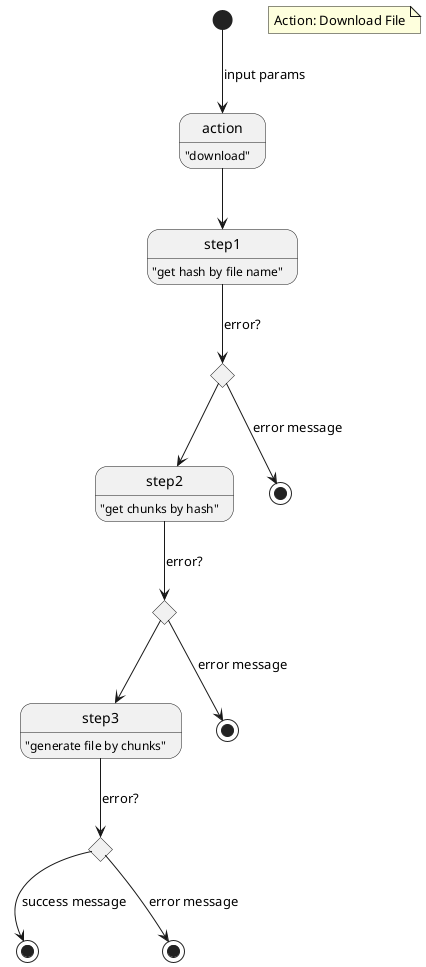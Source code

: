 @startuml
state action : "download"
state "step1" as s1: "get hash by file name"
note "Action: Download File" as n1
state "step2" as s2: "get chunks by hash"
state "step3" as s3: "generate file by chunks"
state "end" as e0 <<end>>
state "end" as e1 <<end>>
state "end" as e2 <<end>>
state "end" as e3 <<end>>
state "choice" as c1 <<choice>>
state "choice" as c2 <<choice>>
state "choice" as c3 <<choice>>

[*] --> action : input params
action --> s1
s1 --> c1 : error?
c1 --> e1: error message
c1 --> s2

s2 --> c2 : error?
c2 --> e2: error message
c2 --> s3

s3 --> c3 : error?
c3 --> e3: error message
c3 --> e0: success message

@enduml
